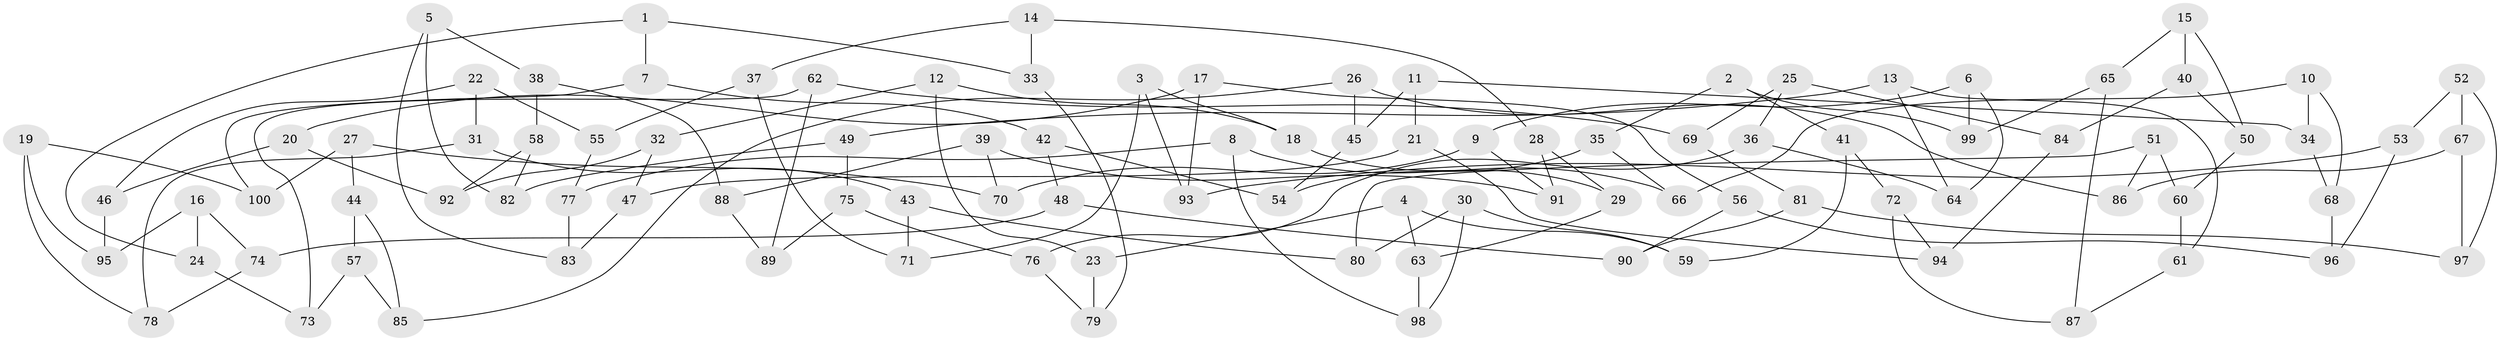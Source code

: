 // Generated by graph-tools (version 1.1) at 2025/11/02/21/25 10:11:16]
// undirected, 100 vertices, 150 edges
graph export_dot {
graph [start="1"]
  node [color=gray90,style=filled];
  1;
  2;
  3;
  4;
  5;
  6;
  7;
  8;
  9;
  10;
  11;
  12;
  13;
  14;
  15;
  16;
  17;
  18;
  19;
  20;
  21;
  22;
  23;
  24;
  25;
  26;
  27;
  28;
  29;
  30;
  31;
  32;
  33;
  34;
  35;
  36;
  37;
  38;
  39;
  40;
  41;
  42;
  43;
  44;
  45;
  46;
  47;
  48;
  49;
  50;
  51;
  52;
  53;
  54;
  55;
  56;
  57;
  58;
  59;
  60;
  61;
  62;
  63;
  64;
  65;
  66;
  67;
  68;
  69;
  70;
  71;
  72;
  73;
  74;
  75;
  76;
  77;
  78;
  79;
  80;
  81;
  82;
  83;
  84;
  85;
  86;
  87;
  88;
  89;
  90;
  91;
  92;
  93;
  94;
  95;
  96;
  97;
  98;
  99;
  100;
  1 -- 7;
  1 -- 24;
  1 -- 33;
  2 -- 99;
  2 -- 41;
  2 -- 35;
  3 -- 18;
  3 -- 71;
  3 -- 93;
  4 -- 23;
  4 -- 59;
  4 -- 63;
  5 -- 38;
  5 -- 83;
  5 -- 82;
  6 -- 99;
  6 -- 64;
  6 -- 9;
  7 -- 42;
  7 -- 100;
  8 -- 66;
  8 -- 77;
  8 -- 98;
  9 -- 70;
  9 -- 91;
  10 -- 68;
  10 -- 34;
  10 -- 66;
  11 -- 45;
  11 -- 34;
  11 -- 21;
  12 -- 23;
  12 -- 32;
  12 -- 18;
  13 -- 64;
  13 -- 49;
  13 -- 61;
  14 -- 28;
  14 -- 37;
  14 -- 33;
  15 -- 50;
  15 -- 40;
  15 -- 65;
  16 -- 74;
  16 -- 24;
  16 -- 95;
  17 -- 56;
  17 -- 20;
  17 -- 93;
  18 -- 29;
  19 -- 95;
  19 -- 78;
  19 -- 100;
  20 -- 92;
  20 -- 46;
  21 -- 94;
  21 -- 47;
  22 -- 31;
  22 -- 55;
  22 -- 46;
  23 -- 79;
  24 -- 73;
  25 -- 84;
  25 -- 36;
  25 -- 69;
  26 -- 45;
  26 -- 86;
  26 -- 85;
  27 -- 44;
  27 -- 70;
  27 -- 100;
  28 -- 29;
  28 -- 91;
  29 -- 63;
  30 -- 59;
  30 -- 98;
  30 -- 80;
  31 -- 78;
  31 -- 43;
  32 -- 47;
  32 -- 92;
  33 -- 79;
  34 -- 68;
  35 -- 54;
  35 -- 66;
  36 -- 76;
  36 -- 64;
  37 -- 55;
  37 -- 71;
  38 -- 88;
  38 -- 58;
  39 -- 88;
  39 -- 70;
  39 -- 91;
  40 -- 50;
  40 -- 84;
  41 -- 72;
  41 -- 59;
  42 -- 48;
  42 -- 54;
  43 -- 71;
  43 -- 80;
  44 -- 85;
  44 -- 57;
  45 -- 54;
  46 -- 95;
  47 -- 83;
  48 -- 90;
  48 -- 74;
  49 -- 75;
  49 -- 82;
  50 -- 60;
  51 -- 60;
  51 -- 86;
  51 -- 80;
  52 -- 97;
  52 -- 67;
  52 -- 53;
  53 -- 93;
  53 -- 96;
  55 -- 77;
  56 -- 96;
  56 -- 90;
  57 -- 85;
  57 -- 73;
  58 -- 92;
  58 -- 82;
  60 -- 61;
  61 -- 87;
  62 -- 73;
  62 -- 69;
  62 -- 89;
  63 -- 98;
  65 -- 87;
  65 -- 99;
  67 -- 97;
  67 -- 86;
  68 -- 96;
  69 -- 81;
  72 -- 87;
  72 -- 94;
  74 -- 78;
  75 -- 89;
  75 -- 76;
  76 -- 79;
  77 -- 83;
  81 -- 97;
  81 -- 90;
  84 -- 94;
  88 -- 89;
}

